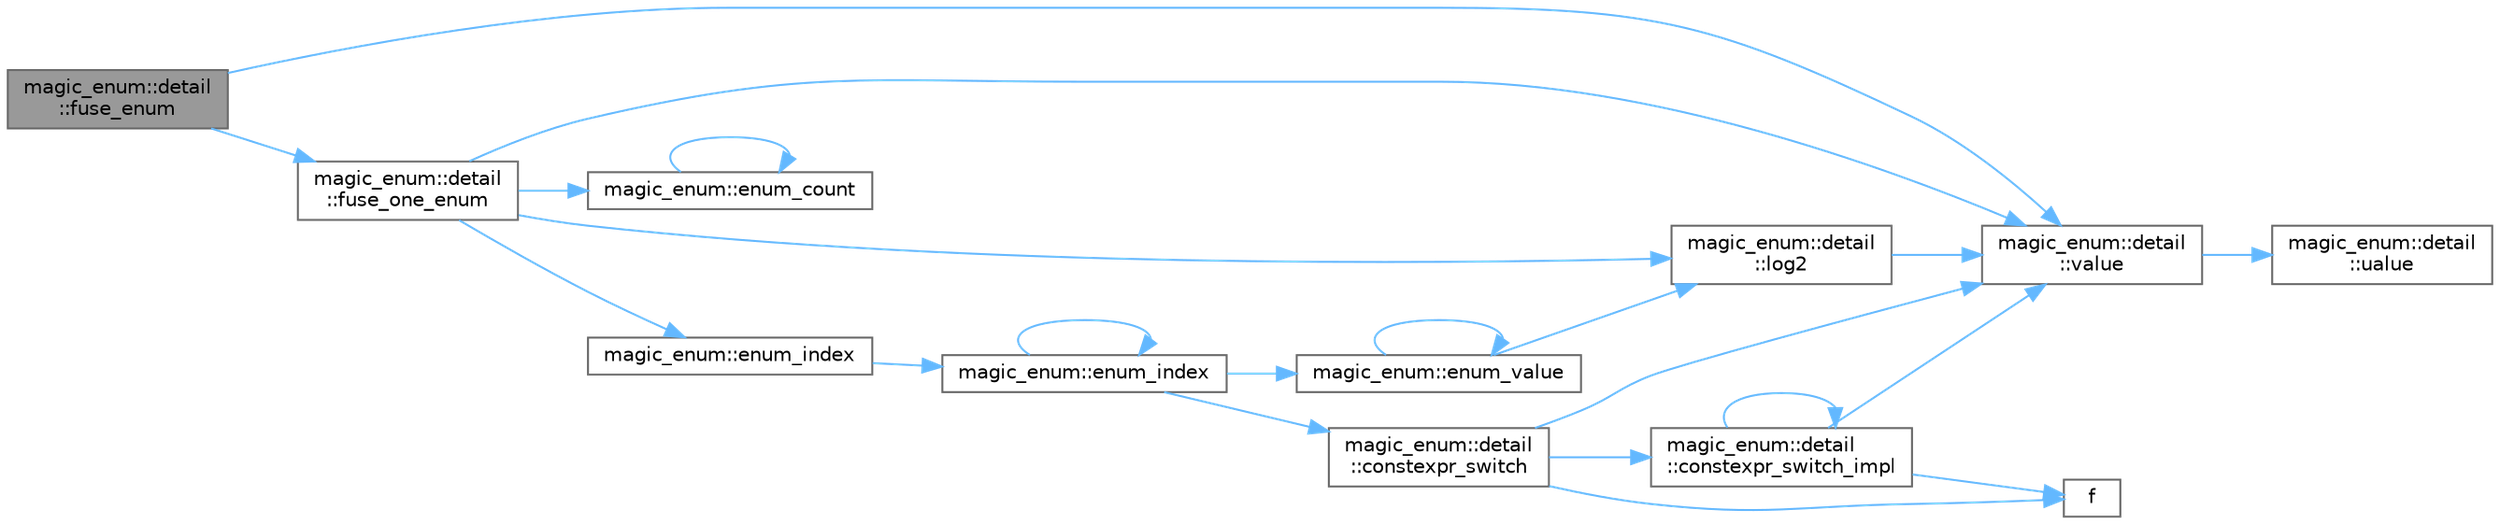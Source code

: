 digraph "magic_enum::detail::fuse_enum"
{
 // LATEX_PDF_SIZE
  bgcolor="transparent";
  edge [fontname=Helvetica,fontsize=10,labelfontname=Helvetica,labelfontsize=10];
  node [fontname=Helvetica,fontsize=10,shape=box,height=0.2,width=0.4];
  rankdir="LR";
  Node1 [id="Node000001",label="magic_enum::detail\l::fuse_enum",height=0.2,width=0.4,color="gray40", fillcolor="grey60", style="filled", fontcolor="black",tooltip=" "];
  Node1 -> Node2 [id="edge1_Node000001_Node000002",color="steelblue1",style="solid",tooltip=" "];
  Node2 [id="Node000002",label="magic_enum::detail\l::fuse_one_enum",height=0.2,width=0.4,color="grey40", fillcolor="white", style="filled",URL="$namespacemagic__enum_1_1detail.html#a61ad087c3ddc2f2a03df9e8a262d0f33",tooltip=" "];
  Node2 -> Node3 [id="edge2_Node000002_Node000003",color="steelblue1",style="solid",tooltip=" "];
  Node3 [id="Node000003",label="magic_enum::enum_count",height=0.2,width=0.4,color="grey40", fillcolor="white", style="filled",URL="$namespacemagic__enum.html#a479a25a5e86faacf24f30e4428f5e4a9",tooltip=" "];
  Node3 -> Node3 [id="edge3_Node000003_Node000003",color="steelblue1",style="solid",tooltip=" "];
  Node2 -> Node4 [id="edge4_Node000002_Node000004",color="steelblue1",style="solid",tooltip=" "];
  Node4 [id="Node000004",label="magic_enum::enum_index",height=0.2,width=0.4,color="grey40", fillcolor="white", style="filled",URL="$namespacemagic__enum.html#a9acc090ee19925a4a634e59161f8fab7",tooltip=" "];
  Node4 -> Node5 [id="edge5_Node000004_Node000005",color="steelblue1",style="solid",tooltip=" "];
  Node5 [id="Node000005",label="magic_enum::enum_index",height=0.2,width=0.4,color="grey40", fillcolor="white", style="filled",URL="$namespacemagic__enum.html#ae6cfd505ff323c012cf6460fa91c9a41",tooltip=" "];
  Node5 -> Node6 [id="edge6_Node000005_Node000006",color="steelblue1",style="solid",tooltip=" "];
  Node6 [id="Node000006",label="magic_enum::detail\l::constexpr_switch",height=0.2,width=0.4,color="grey40", fillcolor="white", style="filled",URL="$namespacemagic__enum_1_1detail.html#a9e138c31342899eb8bc5782d9cbd6d7e",tooltip=" "];
  Node6 -> Node7 [id="edge7_Node000006_Node000007",color="steelblue1",style="solid",tooltip=" "];
  Node7 [id="Node000007",label="magic_enum::detail\l::constexpr_switch_impl",height=0.2,width=0.4,color="grey40", fillcolor="white", style="filled",URL="$namespacemagic__enum_1_1detail.html#ad53f078b9dcc3429968a4ecfb88596bd",tooltip=" "];
  Node7 -> Node7 [id="edge8_Node000007_Node000007",color="steelblue1",style="solid",tooltip=" "];
  Node7 -> Node8 [id="edge9_Node000007_Node000008",color="steelblue1",style="solid",tooltip=" "];
  Node8 [id="Node000008",label="f",height=0.2,width=0.4,color="grey40", fillcolor="white", style="filled",URL="$cxx11__tensor__map_8cpp.html#a7f507fea02198f6cb81c86640c7b1a4e",tooltip=" "];
  Node7 -> Node9 [id="edge10_Node000007_Node000009",color="steelblue1",style="solid",tooltip=" "];
  Node9 [id="Node000009",label="magic_enum::detail\l::value",height=0.2,width=0.4,color="grey40", fillcolor="white", style="filled",URL="$namespacemagic__enum_1_1detail.html#a8e06754b490522d8ae02cd8983e3fcbf",tooltip=" "];
  Node9 -> Node10 [id="edge11_Node000009_Node000010",color="steelblue1",style="solid",tooltip=" "];
  Node10 [id="Node000010",label="magic_enum::detail\l::ualue",height=0.2,width=0.4,color="grey40", fillcolor="white", style="filled",URL="$namespacemagic__enum_1_1detail.html#a191c321163d56a3fb04df4e39998bbfb",tooltip=" "];
  Node6 -> Node8 [id="edge12_Node000006_Node000008",color="steelblue1",style="solid",tooltip=" "];
  Node6 -> Node9 [id="edge13_Node000006_Node000009",color="steelblue1",style="solid",tooltip=" "];
  Node5 -> Node5 [id="edge14_Node000005_Node000005",color="steelblue1",style="solid",tooltip=" "];
  Node5 -> Node11 [id="edge15_Node000005_Node000011",color="steelblue1",style="solid",tooltip=" "];
  Node11 [id="Node000011",label="magic_enum::enum_value",height=0.2,width=0.4,color="grey40", fillcolor="white", style="filled",URL="$namespacemagic__enum.html#a9838bde8b3a4d7998ad1e81b893ef798",tooltip=" "];
  Node11 -> Node11 [id="edge16_Node000011_Node000011",color="steelblue1",style="solid",tooltip=" "];
  Node11 -> Node12 [id="edge17_Node000011_Node000012",color="steelblue1",style="solid",tooltip=" "];
  Node12 [id="Node000012",label="magic_enum::detail\l::log2",height=0.2,width=0.4,color="grey40", fillcolor="white", style="filled",URL="$namespacemagic__enum_1_1detail.html#a1f435c2b919eb3622324d94892c8bc0b",tooltip=" "];
  Node12 -> Node9 [id="edge18_Node000012_Node000009",color="steelblue1",style="solid",tooltip=" "];
  Node2 -> Node12 [id="edge19_Node000002_Node000012",color="steelblue1",style="solid",tooltip=" "];
  Node2 -> Node9 [id="edge20_Node000002_Node000009",color="steelblue1",style="solid",tooltip=" "];
  Node1 -> Node9 [id="edge21_Node000001_Node000009",color="steelblue1",style="solid",tooltip=" "];
}
